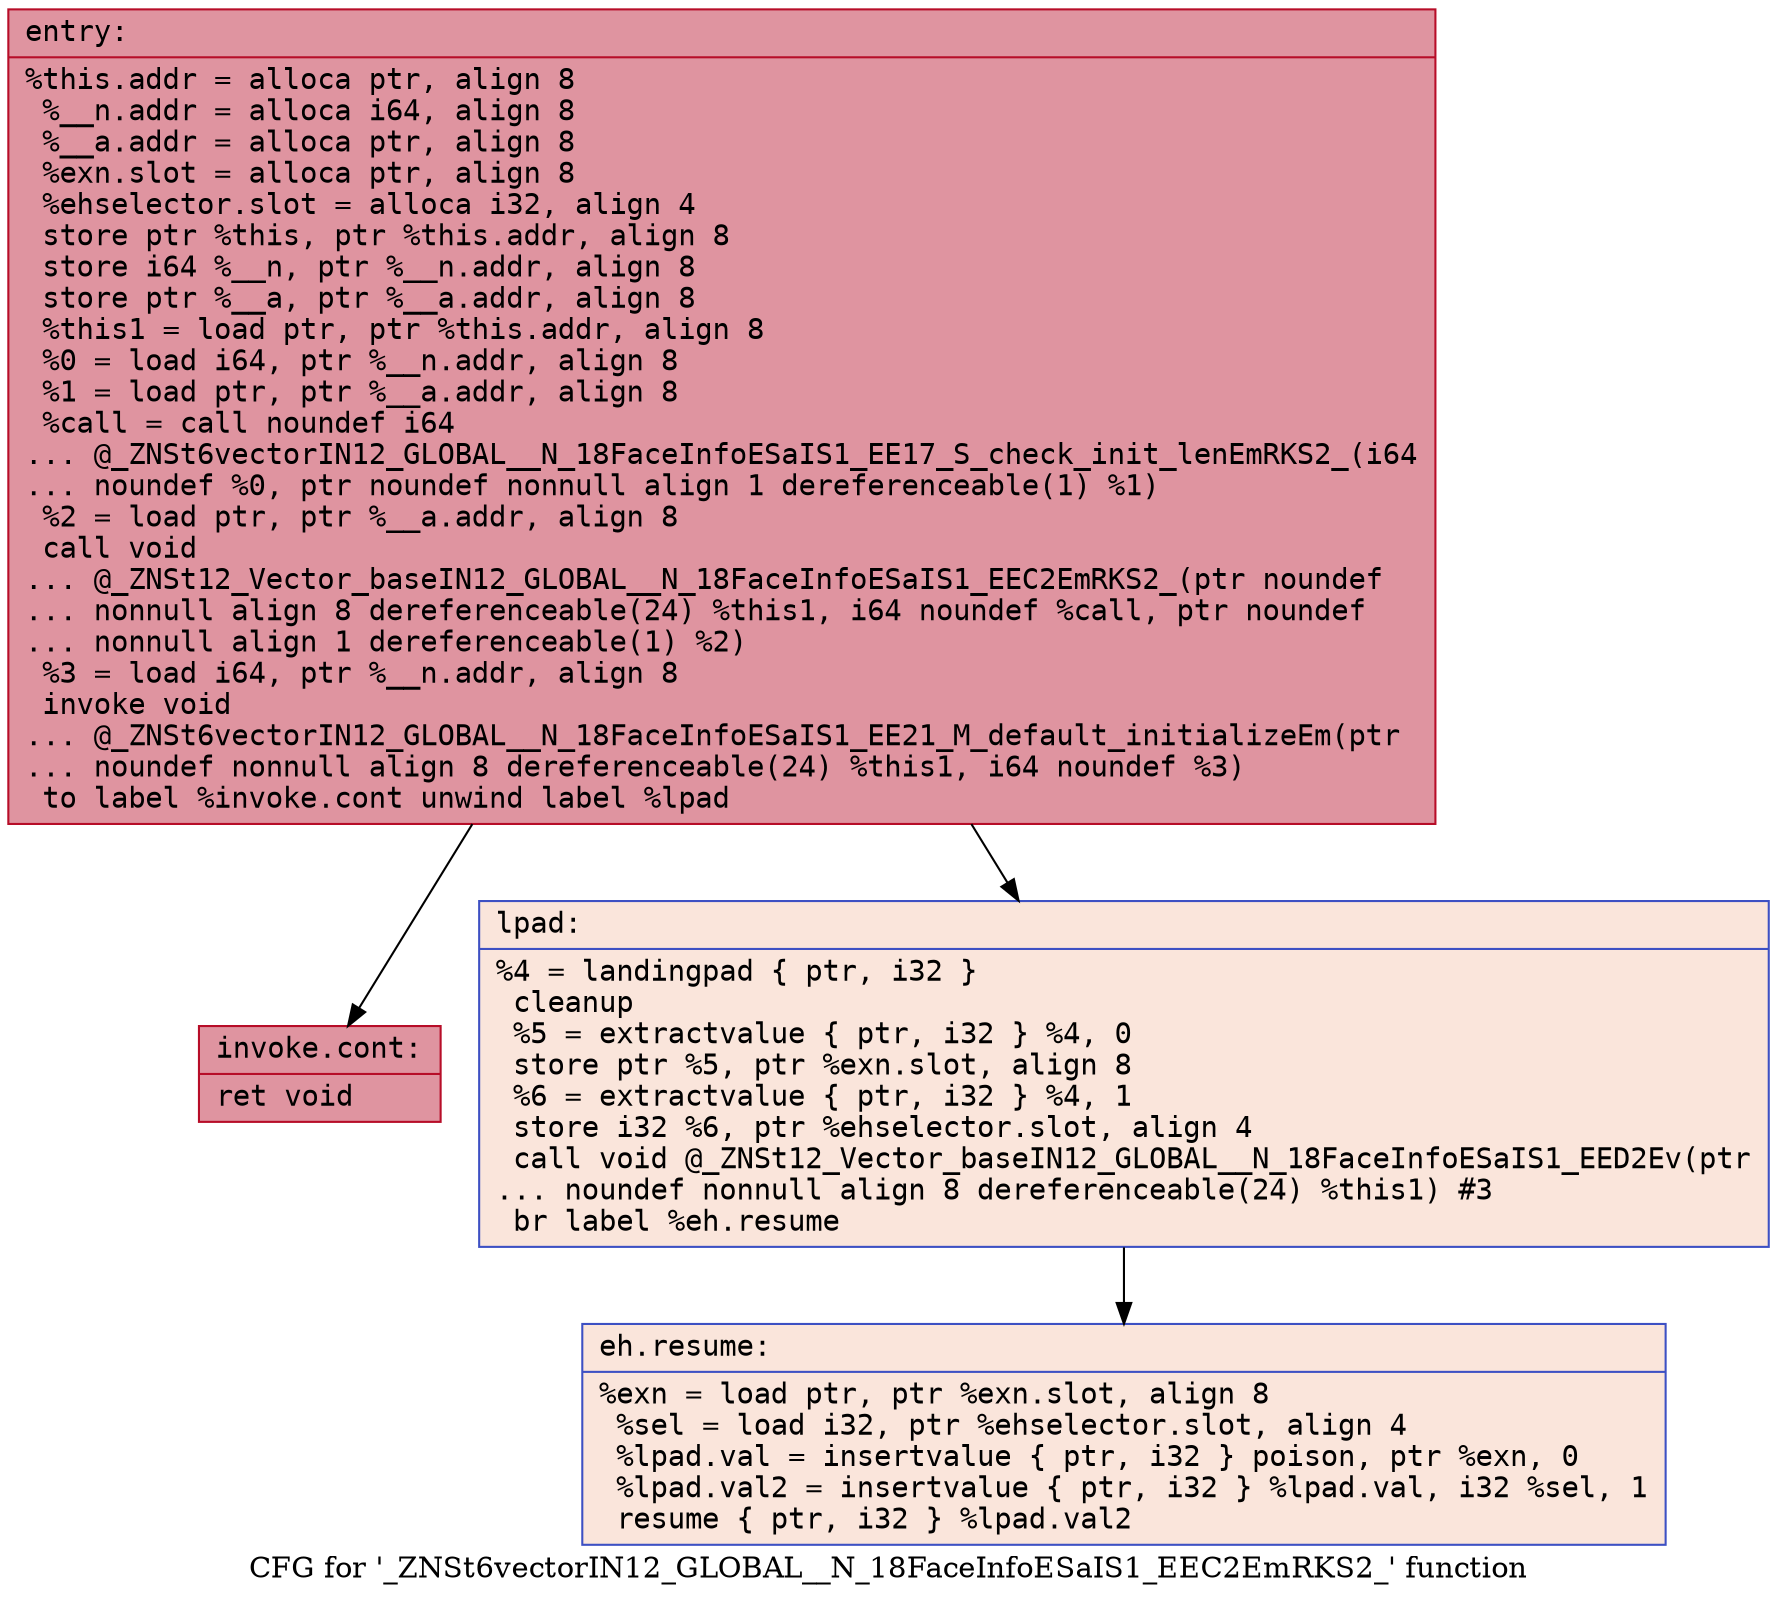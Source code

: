 digraph "CFG for '_ZNSt6vectorIN12_GLOBAL__N_18FaceInfoESaIS1_EEC2EmRKS2_' function" {
	label="CFG for '_ZNSt6vectorIN12_GLOBAL__N_18FaceInfoESaIS1_EEC2EmRKS2_' function";

	Node0x55dfe4c08820 [shape=record,color="#b70d28ff", style=filled, fillcolor="#b70d2870" fontname="Courier",label="{entry:\l|  %this.addr = alloca ptr, align 8\l  %__n.addr = alloca i64, align 8\l  %__a.addr = alloca ptr, align 8\l  %exn.slot = alloca ptr, align 8\l  %ehselector.slot = alloca i32, align 4\l  store ptr %this, ptr %this.addr, align 8\l  store i64 %__n, ptr %__n.addr, align 8\l  store ptr %__a, ptr %__a.addr, align 8\l  %this1 = load ptr, ptr %this.addr, align 8\l  %0 = load i64, ptr %__n.addr, align 8\l  %1 = load ptr, ptr %__a.addr, align 8\l  %call = call noundef i64\l... @_ZNSt6vectorIN12_GLOBAL__N_18FaceInfoESaIS1_EE17_S_check_init_lenEmRKS2_(i64\l... noundef %0, ptr noundef nonnull align 1 dereferenceable(1) %1)\l  %2 = load ptr, ptr %__a.addr, align 8\l  call void\l... @_ZNSt12_Vector_baseIN12_GLOBAL__N_18FaceInfoESaIS1_EEC2EmRKS2_(ptr noundef\l... nonnull align 8 dereferenceable(24) %this1, i64 noundef %call, ptr noundef\l... nonnull align 1 dereferenceable(1) %2)\l  %3 = load i64, ptr %__n.addr, align 8\l  invoke void\l... @_ZNSt6vectorIN12_GLOBAL__N_18FaceInfoESaIS1_EE21_M_default_initializeEm(ptr\l... noundef nonnull align 8 dereferenceable(24) %this1, i64 noundef %3)\l          to label %invoke.cont unwind label %lpad\l}"];
	Node0x55dfe4c08820 -> Node0x55dfe4c09340[tooltip="entry -> invoke.cont\nProbability 100.00%" ];
	Node0x55dfe4c08820 -> Node0x55dfe4c093f0[tooltip="entry -> lpad\nProbability 0.00%" ];
	Node0x55dfe4c09340 [shape=record,color="#b70d28ff", style=filled, fillcolor="#b70d2870" fontname="Courier",label="{invoke.cont:\l|  ret void\l}"];
	Node0x55dfe4c093f0 [shape=record,color="#3d50c3ff", style=filled, fillcolor="#f4c5ad70" fontname="Courier",label="{lpad:\l|  %4 = landingpad \{ ptr, i32 \}\l          cleanup\l  %5 = extractvalue \{ ptr, i32 \} %4, 0\l  store ptr %5, ptr %exn.slot, align 8\l  %6 = extractvalue \{ ptr, i32 \} %4, 1\l  store i32 %6, ptr %ehselector.slot, align 4\l  call void @_ZNSt12_Vector_baseIN12_GLOBAL__N_18FaceInfoESaIS1_EED2Ev(ptr\l... noundef nonnull align 8 dereferenceable(24) %this1) #3\l  br label %eh.resume\l}"];
	Node0x55dfe4c093f0 -> Node0x55dfe4c09b70[tooltip="lpad -> eh.resume\nProbability 100.00%" ];
	Node0x55dfe4c09b70 [shape=record,color="#3d50c3ff", style=filled, fillcolor="#f4c5ad70" fontname="Courier",label="{eh.resume:\l|  %exn = load ptr, ptr %exn.slot, align 8\l  %sel = load i32, ptr %ehselector.slot, align 4\l  %lpad.val = insertvalue \{ ptr, i32 \} poison, ptr %exn, 0\l  %lpad.val2 = insertvalue \{ ptr, i32 \} %lpad.val, i32 %sel, 1\l  resume \{ ptr, i32 \} %lpad.val2\l}"];
}
